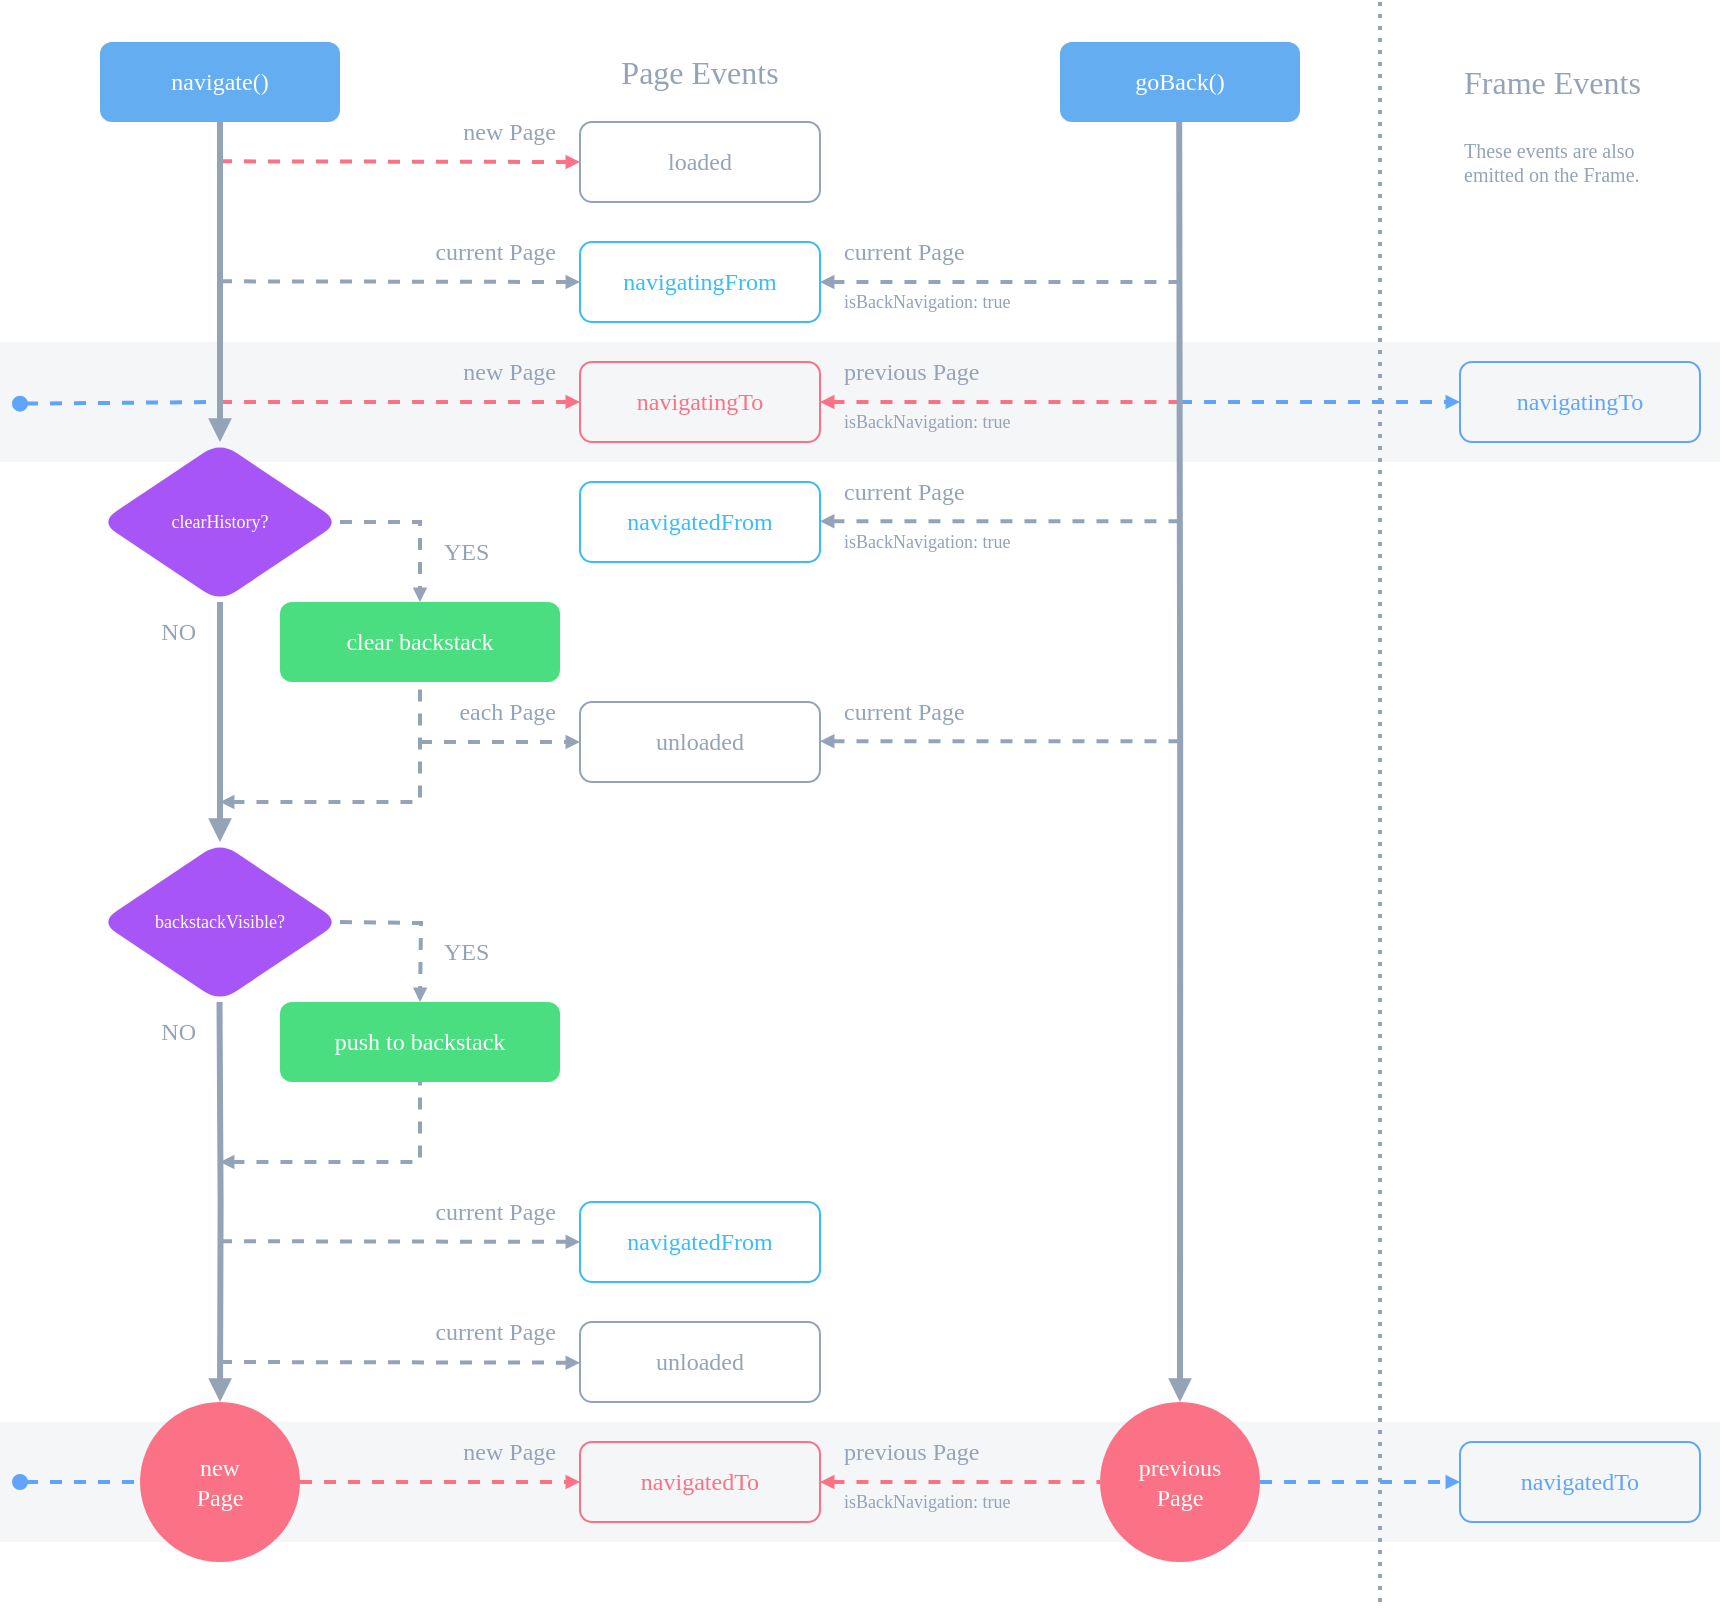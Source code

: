 <mxfile>
    <diagram id="C5RBs43oDa-KdzZeNtuy" name="Page-1">
        <mxGraphModel dx="1432" dy="597" grid="1" gridSize="10" guides="1" tooltips="1" connect="1" arrows="1" fold="1" page="0" pageScale="1" pageWidth="827" pageHeight="1169" math="0" shadow="0">
            <root>
                <mxCell id="WIyWlLk6GJQsqaUBKTNV-0"/>
                <mxCell id="WIyWlLk6GJQsqaUBKTNV-1" parent="WIyWlLk6GJQsqaUBKTNV-0"/>
                <mxCell id="18" value="" style="rounded=0;whiteSpace=wrap;html=1;strokeColor=none;fillColor=#94A3B8;opacity=10;" vertex="1" parent="WIyWlLk6GJQsqaUBKTNV-1">
                    <mxGeometry x="-10" y="190" width="860" height="60" as="geometry"/>
                </mxCell>
                <mxCell id="19" value="" style="rounded=0;whiteSpace=wrap;html=1;strokeColor=none;fillColor=#94A3B8;opacity=10;" vertex="1" parent="WIyWlLk6GJQsqaUBKTNV-1">
                    <mxGeometry x="-10" y="730" width="860" height="60" as="geometry"/>
                </mxCell>
                <mxCell id="16" value="" style="endArrow=none;html=1;rounded=0;dashed=1;strokeWidth=2;endSize=6;startSize=6;jumpSize=6;strokeColor=#60a5fa;fontFamily=Roboto Mono;fontSource=https%3A%2F%2Ffonts.googleapis.com%2Fcss%3Ffamily%3DRoboto%2BMono;endFill=0;startArrow=oval;startFill=1;" parent="WIyWlLk6GJQsqaUBKTNV-1" edge="1">
                    <mxGeometry width="50" height="50" relative="1" as="geometry">
                        <mxPoint y="760" as="sourcePoint"/>
                        <mxPoint x="100" y="760" as="targetPoint"/>
                    </mxGeometry>
                </mxCell>
                <mxCell id="MzYAZwuP3uAeil5Zmus0-0" value="navigate()" style="rounded=1;whiteSpace=wrap;html=1;fontSize=12;glass=0;strokeWidth=1;shadow=0;fillColor=#65adf1;fontColor=#ffffff;strokeColor=none;fontFamily=Roboto Mono;fontSource=https%3A%2F%2Ffonts.googleapis.com%2Fcss%3Ffamily%3DRoboto%2BMono;" parent="WIyWlLk6GJQsqaUBKTNV-1" vertex="1">
                    <mxGeometry x="40" y="40" width="120" height="40" as="geometry"/>
                </mxCell>
                <mxCell id="MzYAZwuP3uAeil5Zmus0-5" value="" style="edgeStyle=orthogonalEdgeStyle;rounded=0;orthogonalLoop=1;jettySize=auto;html=1;entryX=0.5;entryY=0;entryDx=0;entryDy=0;exitX=1;exitY=0.5;exitDx=0;exitDy=0;dashed=1;strokeWidth=2;endSize=2;startSize=2;jumpSize=6;strokeColor=#94a3b8;fontFamily=Roboto Mono;fontSource=https%3A%2F%2Ffonts.googleapis.com%2Fcss%3Ffamily%3DRoboto%2BMono;endArrow=block;endFill=1;" parent="WIyWlLk6GJQsqaUBKTNV-1" source="MzYAZwuP3uAeil5Zmus0-2" target="MzYAZwuP3uAeil5Zmus0-4" edge="1">
                    <mxGeometry relative="1" as="geometry">
                        <mxPoint x="189.74" y="280.0" as="sourcePoint"/>
                        <mxPoint x="249.74" y="340" as="targetPoint"/>
                    </mxGeometry>
                </mxCell>
                <mxCell id="MzYAZwuP3uAeil5Zmus0-11" value="" style="edgeStyle=orthogonalEdgeStyle;rounded=0;orthogonalLoop=1;jettySize=auto;html=1;strokeWidth=3;endSize=4;endArrow=block;endFill=1;strokeColor=#94a3b8;fontFamily=Roboto Mono;fontSource=https%3A%2F%2Ffonts.googleapis.com%2Fcss%3Ffamily%3DRoboto%2BMono;" parent="WIyWlLk6GJQsqaUBKTNV-1" source="MzYAZwuP3uAeil5Zmus0-2" target="MzYAZwuP3uAeil5Zmus0-10" edge="1">
                    <mxGeometry relative="1" as="geometry"/>
                </mxCell>
                <mxCell id="MzYAZwuP3uAeil5Zmus0-2" value="&lt;div style=&quot;font-size: 9px;&quot;&gt;clearHistory?&lt;/div&gt;" style="rhombus;whiteSpace=wrap;html=1;rounded=1;glass=0;strokeWidth=1;shadow=0;fillColor=#a855f7;fontColor=#ffffff;strokeColor=none;fontFamily=Roboto Mono;fontSource=https%3A%2F%2Ffonts.googleapis.com%2Fcss%3Ffamily%3DRoboto%2BMono;fontSize=9;" parent="WIyWlLk6GJQsqaUBKTNV-1" vertex="1">
                    <mxGeometry x="40" y="240" width="120" height="80" as="geometry"/>
                </mxCell>
                <mxCell id="MzYAZwuP3uAeil5Zmus0-4" value="clear backstack" style="whiteSpace=wrap;html=1;rounded=1;glass=0;strokeWidth=1;shadow=0;fillColor=#4ade80;strokeColor=none;fontColor=#FFFFFF;fontFamily=Roboto Mono;fontSource=https%3A%2F%2Ffonts.googleapis.com%2Fcss%3Ffamily%3DRoboto%2BMono;" parent="WIyWlLk6GJQsqaUBKTNV-1" vertex="1">
                    <mxGeometry x="130" y="320" width="140" height="40" as="geometry"/>
                </mxCell>
                <mxCell id="MzYAZwuP3uAeil5Zmus0-10" value="backstackVisible?" style="rhombus;whiteSpace=wrap;html=1;rounded=1;glass=0;strokeWidth=1;shadow=0;fillColor=#a855f7;fontColor=#ffffff;strokeColor=none;fontFamily=Roboto Mono;fontSource=https%3A%2F%2Ffonts.googleapis.com%2Fcss%3Ffamily%3DRoboto%2BMono;fontSize=9;" parent="WIyWlLk6GJQsqaUBKTNV-1" vertex="1">
                    <mxGeometry x="40" y="440" width="120" height="80" as="geometry"/>
                </mxCell>
                <mxCell id="MzYAZwuP3uAeil5Zmus0-15" value="" style="endArrow=none;html=1;rounded=0;exitX=0.5;exitY=1;exitDx=0;exitDy=0;dashed=1;strokeWidth=2;endSize=2;startSize=2;jumpSize=6;strokeColor=#94a3b8;fontFamily=Roboto Mono;fontSource=https%3A%2F%2Ffonts.googleapis.com%2Fcss%3Ffamily%3DRoboto%2BMono;endFill=0;startArrow=block;startFill=1;entryX=0.5;entryY=1;entryDx=0;entryDy=0;" parent="WIyWlLk6GJQsqaUBKTNV-1" target="MzYAZwuP3uAeil5Zmus0-4" edge="1">
                    <mxGeometry width="50" height="50" relative="1" as="geometry">
                        <mxPoint x="100" y="420" as="sourcePoint"/>
                        <mxPoint x="170" y="450" as="targetPoint"/>
                        <Array as="points">
                            <mxPoint x="200" y="420"/>
                        </Array>
                    </mxGeometry>
                </mxCell>
                <mxCell id="MzYAZwuP3uAeil5Zmus0-16" value="" style="endArrow=block;html=1;rounded=0;dashed=1;strokeWidth=2;endSize=2;startSize=2;jumpSize=6;strokeColor=#94a3b8;fontFamily=Roboto Mono;fontSource=https%3A%2F%2Ffonts.googleapis.com%2Fcss%3Ffamily%3DRoboto%2BMono;endFill=1;" parent="WIyWlLk6GJQsqaUBKTNV-1" target="MzYAZwuP3uAeil5Zmus0-17" edge="1">
                    <mxGeometry width="50" height="50" relative="1" as="geometry">
                        <mxPoint x="200" y="390" as="sourcePoint"/>
                        <mxPoint x="280" y="390" as="targetPoint"/>
                    </mxGeometry>
                </mxCell>
                <mxCell id="MzYAZwuP3uAeil5Zmus0-20" value="push to backstack" style="whiteSpace=wrap;html=1;rounded=1;glass=0;strokeWidth=1;shadow=0;fillColor=#4ade80;strokeColor=none;fontColor=#FFFFFF;fontFamily=Roboto Mono;fontSource=https%3A%2F%2Ffonts.googleapis.com%2Fcss%3Ffamily%3DRoboto%2BMono;" parent="WIyWlLk6GJQsqaUBKTNV-1" vertex="1">
                    <mxGeometry x="130" y="520" width="140" height="40" as="geometry"/>
                </mxCell>
                <mxCell id="MzYAZwuP3uAeil5Zmus0-21" value="" style="edgeStyle=orthogonalEdgeStyle;rounded=0;orthogonalLoop=1;jettySize=auto;html=1;entryX=0.5;entryY=0;entryDx=0;entryDy=0;exitX=1;exitY=0.5;exitDx=0;exitDy=0;dashed=1;strokeWidth=2;endSize=2;startSize=2;jumpSize=6;strokeColor=#94a3b8;fontFamily=Roboto Mono;fontSource=https%3A%2F%2Ffonts.googleapis.com%2Fcss%3Ffamily%3DRoboto%2BMono;endArrow=block;endFill=1;" parent="WIyWlLk6GJQsqaUBKTNV-1" edge="1">
                    <mxGeometry relative="1" as="geometry">
                        <mxPoint x="160" y="480" as="sourcePoint"/>
                        <mxPoint x="200" y="520" as="targetPoint"/>
                    </mxGeometry>
                </mxCell>
                <mxCell id="MzYAZwuP3uAeil5Zmus0-23" value="" style="edgeStyle=orthogonalEdgeStyle;rounded=0;orthogonalLoop=1;jettySize=auto;html=1;strokeWidth=3;endSize=4;endArrow=block;endFill=1;strokeColor=#94a3b8;fontFamily=Roboto Mono;fontSource=https%3A%2F%2Ffonts.googleapis.com%2Fcss%3Ffamily%3DRoboto%2BMono;" parent="WIyWlLk6GJQsqaUBKTNV-1" target="MzYAZwuP3uAeil5Zmus0-47" edge="1">
                    <mxGeometry relative="1" as="geometry">
                        <mxPoint x="99.76" y="520" as="sourcePoint"/>
                        <mxPoint x="100" y="720" as="targetPoint"/>
                    </mxGeometry>
                </mxCell>
                <mxCell id="MzYAZwuP3uAeil5Zmus0-25" value="" style="endArrow=none;html=1;rounded=0;dashed=1;strokeWidth=2;endSize=2;startSize=2;jumpSize=6;strokeColor=#94a3b8;fontFamily=Roboto Mono;fontSource=https%3A%2F%2Ffonts.googleapis.com%2Fcss%3Ffamily%3DRoboto%2BMono;endFill=0;startArrow=block;startFill=1;" parent="WIyWlLk6GJQsqaUBKTNV-1" edge="1">
                    <mxGeometry width="50" height="50" relative="1" as="geometry">
                        <mxPoint x="100" y="600" as="sourcePoint"/>
                        <mxPoint x="200" y="560" as="targetPoint"/>
                        <Array as="points">
                            <mxPoint x="200" y="600"/>
                        </Array>
                    </mxGeometry>
                </mxCell>
                <mxCell id="MzYAZwuP3uAeil5Zmus0-37" value="" style="endArrow=block;html=1;rounded=0;dashed=1;entryX=0;entryY=0.5;entryDx=0;entryDy=0;strokeColor=#fb7185;strokeWidth=2;endSize=2;startSize=2;jumpSize=6;fontFamily=Roboto Mono;fontSource=https%3A%2F%2Ffonts.googleapis.com%2Fcss%3Ffamily%3DRoboto%2BMono;endFill=1;" parent="WIyWlLk6GJQsqaUBKTNV-1" target="MzYAZwuP3uAeil5Zmus0-36" edge="1">
                    <mxGeometry width="50" height="50" relative="1" as="geometry">
                        <mxPoint x="100" y="99.66" as="sourcePoint"/>
                        <mxPoint x="270" y="100" as="targetPoint"/>
                    </mxGeometry>
                </mxCell>
                <mxCell id="MzYAZwuP3uAeil5Zmus0-39" value="" style="endArrow=block;html=1;rounded=0;dashed=1;entryX=0;entryY=0.5;entryDx=0;entryDy=0;strokeWidth=2;endSize=2;startSize=2;jumpSize=6;strokeColor=#94a3b8;fontFamily=Roboto Mono;fontSource=https%3A%2F%2Ffonts.googleapis.com%2Fcss%3Ffamily%3DRoboto%2BMono;endFill=1;" parent="WIyWlLk6GJQsqaUBKTNV-1" edge="1">
                    <mxGeometry width="50" height="50" relative="1" as="geometry">
                        <mxPoint x="100" y="159.66" as="sourcePoint"/>
                        <mxPoint x="280" y="160" as="targetPoint"/>
                    </mxGeometry>
                </mxCell>
                <mxCell id="MzYAZwuP3uAeil5Zmus0-41" value="" style="endArrow=block;html=1;rounded=0;dashed=1;entryX=0;entryY=0.5;entryDx=0;entryDy=0;strokeColor=#fb7185;strokeWidth=2;endSize=2;startSize=2;jumpSize=6;fontFamily=Roboto Mono;fontSource=https%3A%2F%2Ffonts.googleapis.com%2Fcss%3Ffamily%3DRoboto%2BMono;endFill=1;" parent="WIyWlLk6GJQsqaUBKTNV-1" edge="1">
                    <mxGeometry width="50" height="50" relative="1" as="geometry">
                        <mxPoint x="100" y="220" as="sourcePoint"/>
                        <mxPoint x="280" y="219.94" as="targetPoint"/>
                    </mxGeometry>
                </mxCell>
                <mxCell id="MzYAZwuP3uAeil5Zmus0-43" value="" style="endArrow=block;html=1;rounded=0;dashed=1;entryX=0;entryY=0.5;entryDx=0;entryDy=0;strokeWidth=2;endSize=2;startSize=2;jumpSize=6;strokeColor=#94a3b8;fontFamily=Roboto Mono;fontSource=https%3A%2F%2Ffonts.googleapis.com%2Fcss%3Ffamily%3DRoboto%2BMono;endFill=1;" parent="WIyWlLk6GJQsqaUBKTNV-1" edge="1">
                    <mxGeometry width="50" height="50" relative="1" as="geometry">
                        <mxPoint x="100" y="639.6" as="sourcePoint"/>
                        <mxPoint x="280" y="639.94" as="targetPoint"/>
                    </mxGeometry>
                </mxCell>
                <mxCell id="MzYAZwuP3uAeil5Zmus0-45" value="" style="endArrow=block;html=1;rounded=0;dashed=1;entryX=0;entryY=0.5;entryDx=0;entryDy=0;exitX=1;exitY=0.5;exitDx=0;exitDy=0;strokeColor=#fb7185;strokeWidth=2;endSize=2;startSize=2;jumpSize=6;fontFamily=Roboto Mono;fontSource=https%3A%2F%2Ffonts.googleapis.com%2Fcss%3Ffamily%3DRoboto%2BMono;endFill=1;" parent="WIyWlLk6GJQsqaUBKTNV-1" source="MzYAZwuP3uAeil5Zmus0-47" target="MzYAZwuP3uAeil5Zmus0-35" edge="1">
                    <mxGeometry width="50" height="50" relative="1" as="geometry">
                        <mxPoint x="100" y="739.6" as="sourcePoint"/>
                        <mxPoint x="280" y="739.94" as="targetPoint"/>
                    </mxGeometry>
                </mxCell>
                <mxCell id="MzYAZwuP3uAeil5Zmus0-47" value="&lt;div&gt;new&lt;/div&gt;&lt;div&gt;Page&lt;/div&gt;" style="ellipse;whiteSpace=wrap;html=1;aspect=fixed;fillColor=#fb7185;strokeColor=none;fontColor=#ffffff;fontFamily=Roboto Mono;fontSource=https%3A%2F%2Ffonts.googleapis.com%2Fcss%3Ffamily%3DRoboto%2BMono;" parent="WIyWlLk6GJQsqaUBKTNV-1" vertex="1">
                    <mxGeometry x="60" y="720" width="80" height="80" as="geometry"/>
                </mxCell>
                <mxCell id="MzYAZwuP3uAeil5Zmus0-48" value="goBack()" style="rounded=1;whiteSpace=wrap;html=1;fontSize=12;glass=0;strokeWidth=1;shadow=0;fillColor=#65adf1;fontColor=#ffffff;strokeColor=none;fontFamily=Roboto Mono;fontSource=https%3A%2F%2Ffonts.googleapis.com%2Fcss%3Ffamily%3DRoboto%2BMono;" parent="WIyWlLk6GJQsqaUBKTNV-1" vertex="1">
                    <mxGeometry x="520" y="40" width="120" height="40" as="geometry"/>
                </mxCell>
                <mxCell id="MzYAZwuP3uAeil5Zmus0-52" value="" style="endArrow=none;html=1;rounded=0;dashed=1;entryX=1;entryY=0.5;entryDx=0;entryDy=0;strokeWidth=2;endSize=2;startSize=2;jumpSize=6;strokeColor=#94a3b8;fontFamily=Roboto Mono;fontSource=https%3A%2F%2Ffonts.googleapis.com%2Fcss%3Ffamily%3DRoboto%2BMono;endFill=0;startArrow=block;startFill=1;exitX=1;exitY=0.5;exitDx=0;exitDy=0;" parent="WIyWlLk6GJQsqaUBKTNV-1" source="MzYAZwuP3uAeil5Zmus0-32" edge="1">
                    <mxGeometry width="50" height="50" relative="1" as="geometry">
                        <mxPoint x="480" y="240" as="sourcePoint"/>
                        <mxPoint x="580" y="160" as="targetPoint"/>
                    </mxGeometry>
                </mxCell>
                <mxCell id="MzYAZwuP3uAeil5Zmus0-54" value="" style="endArrow=none;html=1;rounded=0;dashed=1;strokeColor=#fb7185;strokeWidth=2;endSize=2;startSize=2;jumpSize=6;fontFamily=Roboto Mono;fontSource=https%3A%2F%2Ffonts.googleapis.com%2Fcss%3Ffamily%3DRoboto%2BMono;endFill=0;startArrow=block;startFill=1;" parent="WIyWlLk6GJQsqaUBKTNV-1" edge="1">
                    <mxGeometry width="50" height="50" relative="1" as="geometry">
                        <mxPoint x="400" y="220" as="sourcePoint"/>
                        <mxPoint x="580" y="220" as="targetPoint"/>
                    </mxGeometry>
                </mxCell>
                <mxCell id="MzYAZwuP3uAeil5Zmus0-57" value="" style="endArrow=none;html=1;rounded=0;dashed=1;entryX=1;entryY=0.5;entryDx=0;entryDy=0;strokeWidth=2;endSize=2;startSize=2;jumpSize=6;strokeColor=#94a3b8;fontFamily=Roboto Mono;fontSource=https%3A%2F%2Ffonts.googleapis.com%2Fcss%3Ffamily%3DRoboto%2BMono;endFill=0;startArrow=block;startFill=1;" parent="WIyWlLk6GJQsqaUBKTNV-1" edge="1">
                    <mxGeometry width="50" height="50" relative="1" as="geometry">
                        <mxPoint x="400" y="279.6" as="sourcePoint"/>
                        <mxPoint x="580" y="279.6" as="targetPoint"/>
                    </mxGeometry>
                </mxCell>
                <mxCell id="MzYAZwuP3uAeil5Zmus0-59" value="" style="endArrow=none;html=1;rounded=0;dashed=1;entryX=1;entryY=0.5;entryDx=0;entryDy=0;strokeWidth=2;endSize=2;startSize=2;jumpSize=6;strokeColor=#94a3b8;fontFamily=Roboto Mono;fontSource=https%3A%2F%2Ffonts.googleapis.com%2Fcss%3Ffamily%3DRoboto%2BMono;endFill=0;startArrow=block;startFill=1;" parent="WIyWlLk6GJQsqaUBKTNV-1" edge="1">
                    <mxGeometry width="50" height="50" relative="1" as="geometry">
                        <mxPoint x="400" y="389.6" as="sourcePoint"/>
                        <mxPoint x="580" y="389.6" as="targetPoint"/>
                    </mxGeometry>
                </mxCell>
                <mxCell id="MzYAZwuP3uAeil5Zmus0-61" value="" style="endArrow=none;html=1;rounded=0;dashed=1;entryX=0;entryY=0.5;entryDx=0;entryDy=0;exitX=1;exitY=0.5;exitDx=0;exitDy=0;strokeColor=#fb7185;strokeWidth=2;endSize=2;startSize=2;jumpSize=6;fontFamily=Roboto Mono;fontSource=https%3A%2F%2Ffonts.googleapis.com%2Fcss%3Ffamily%3DRoboto%2BMono;endFill=0;startArrow=block;startFill=1;" parent="WIyWlLk6GJQsqaUBKTNV-1" source="MzYAZwuP3uAeil5Zmus0-35" target="MzYAZwuP3uAeil5Zmus0-50" edge="1">
                    <mxGeometry width="50" height="50" relative="1" as="geometry">
                        <mxPoint x="410" y="740" as="sourcePoint"/>
                        <mxPoint x="540" y="739.6" as="targetPoint"/>
                    </mxGeometry>
                </mxCell>
                <mxCell id="MzYAZwuP3uAeil5Zmus0-63" value="isBackNavigation: true" style="text;html=1;align=left;verticalAlign=middle;resizable=0;points=[];autosize=1;strokeColor=none;fillColor=none;fontColor=#94a3b8;fontFamily=Roboto Mono;fontSource=https%3A%2F%2Ffonts.googleapis.com%2Fcss%3Ffamily%3DRoboto%2BMono;fontSize=9;" parent="WIyWlLk6GJQsqaUBKTNV-1" vertex="1">
                    <mxGeometry x="410" y="760" width="140" height="20" as="geometry"/>
                </mxCell>
                <mxCell id="MzYAZwuP3uAeil5Zmus0-65" value="isBackNavigation: true" style="text;html=1;align=left;verticalAlign=middle;resizable=0;points=[];autosize=1;strokeColor=none;fillColor=none;fontColor=#94a3b8;fontFamily=Roboto Mono;fontSource=https%3A%2F%2Ffonts.googleapis.com%2Fcss%3Ffamily%3DRoboto%2BMono;fontSize=9;" parent="WIyWlLk6GJQsqaUBKTNV-1" vertex="1">
                    <mxGeometry x="410" y="280" width="140" height="20" as="geometry"/>
                </mxCell>
                <mxCell id="MzYAZwuP3uAeil5Zmus0-67" value="isBackNavigation: true" style="text;html=1;align=left;verticalAlign=middle;resizable=0;points=[];autosize=1;strokeColor=none;fillColor=none;fontColor=#94a3b8;fontFamily=Roboto Mono;fontSource=https%3A%2F%2Ffonts.googleapis.com%2Fcss%3Ffamily%3DRoboto%2BMono;fontSize=9;" parent="WIyWlLk6GJQsqaUBKTNV-1" vertex="1">
                    <mxGeometry x="410" y="220" width="140" height="20" as="geometry"/>
                </mxCell>
                <mxCell id="MzYAZwuP3uAeil5Zmus0-68" value="isBackNavigation: true" style="text;align=left;verticalAlign=middle;resizable=0;points=[];autosize=1;strokeColor=none;fillColor=none;fontColor=#94a3b8;fontFamily=Roboto Mono;fontSource=https%3A%2F%2Ffonts.googleapis.com%2Fcss%3Ffamily%3DRoboto%2BMono;fontSize=9;html=1;" parent="WIyWlLk6GJQsqaUBKTNV-1" vertex="1">
                    <mxGeometry x="410" y="160" width="140" height="20" as="geometry"/>
                </mxCell>
                <mxCell id="MzYAZwuP3uAeil5Zmus0-74" value="new Page" style="text;html=1;strokeColor=none;fillColor=none;align=right;verticalAlign=middle;whiteSpace=wrap;rounded=0;fontColor=#94a3b8;fontFamily=Roboto Mono;fontSource=https%3A%2F%2Ffonts.googleapis.com%2Fcss%3Ffamily%3DRoboto%2BMono;" parent="WIyWlLk6GJQsqaUBKTNV-1" vertex="1">
                    <mxGeometry x="160" y="70" width="110" height="30" as="geometry"/>
                </mxCell>
                <mxCell id="MzYAZwuP3uAeil5Zmus0-75" value="new Page" style="text;html=1;strokeColor=none;fillColor=none;align=right;verticalAlign=middle;whiteSpace=wrap;rounded=0;fontColor=#94a3b8;fontFamily=Roboto Mono;fontSource=https%3A%2F%2Ffonts.googleapis.com%2Fcss%3Ffamily%3DRoboto%2BMono;" parent="WIyWlLk6GJQsqaUBKTNV-1" vertex="1">
                    <mxGeometry x="160" y="190" width="110" height="30" as="geometry"/>
                </mxCell>
                <mxCell id="MzYAZwuP3uAeil5Zmus0-76" value="new Page" style="text;html=1;strokeColor=none;fillColor=none;align=right;verticalAlign=middle;whiteSpace=wrap;rounded=0;fontColor=#94a3b8;fontFamily=Roboto Mono;fontSource=https%3A%2F%2Ffonts.googleapis.com%2Fcss%3Ffamily%3DRoboto%2BMono;" parent="WIyWlLk6GJQsqaUBKTNV-1" vertex="1">
                    <mxGeometry x="160" y="730" width="110" height="30" as="geometry"/>
                </mxCell>
                <mxCell id="MzYAZwuP3uAeil5Zmus0-77" value="current Page" style="text;html=1;strokeColor=none;fillColor=none;align=right;verticalAlign=middle;whiteSpace=wrap;rounded=0;fontColor=#94a3b8;fontFamily=Roboto Mono;fontSource=https%3A%2F%2Ffonts.googleapis.com%2Fcss%3Ffamily%3DRoboto%2BMono;" parent="WIyWlLk6GJQsqaUBKTNV-1" vertex="1">
                    <mxGeometry x="160" y="130" width="110" height="30" as="geometry"/>
                </mxCell>
                <mxCell id="MzYAZwuP3uAeil5Zmus0-78" value="current Page" style="text;html=1;strokeColor=none;fillColor=none;align=right;verticalAlign=middle;whiteSpace=wrap;rounded=0;fontColor=#94a3b8;fontFamily=Roboto Mono;fontSource=https%3A%2F%2Ffonts.googleapis.com%2Fcss%3Ffamily%3DRoboto%2BMono;" parent="WIyWlLk6GJQsqaUBKTNV-1" vertex="1">
                    <mxGeometry x="160" y="610" width="110" height="30" as="geometry"/>
                </mxCell>
                <mxCell id="MzYAZwuP3uAeil5Zmus0-79" value="current Page" style="text;html=1;strokeColor=none;fillColor=none;align=right;verticalAlign=middle;whiteSpace=wrap;rounded=0;fontColor=#94a3b8;fontFamily=Roboto Mono;fontSource=https%3A%2F%2Ffonts.googleapis.com%2Fcss%3Ffamily%3DRoboto%2BMono;" parent="WIyWlLk6GJQsqaUBKTNV-1" vertex="1">
                    <mxGeometry x="160" y="670" width="110" height="30" as="geometry"/>
                </mxCell>
                <mxCell id="MzYAZwuP3uAeil5Zmus0-80" value="previous Page" style="text;html=1;strokeColor=none;fillColor=none;align=left;verticalAlign=middle;whiteSpace=wrap;rounded=0;fontColor=#94a3b8;fontFamily=Roboto Mono;fontSource=https%3A%2F%2Ffonts.googleapis.com%2Fcss%3Ffamily%3DRoboto%2BMono;" parent="WIyWlLk6GJQsqaUBKTNV-1" vertex="1">
                    <mxGeometry x="410" y="190" width="110" height="30" as="geometry"/>
                </mxCell>
                <mxCell id="MzYAZwuP3uAeil5Zmus0-81" value="previous Page" style="text;html=1;strokeColor=none;fillColor=none;align=left;verticalAlign=middle;whiteSpace=wrap;rounded=0;fontColor=#94a3b8;fontFamily=Roboto Mono;fontSource=https%3A%2F%2Ffonts.googleapis.com%2Fcss%3Ffamily%3DRoboto%2BMono;" parent="WIyWlLk6GJQsqaUBKTNV-1" vertex="1">
                    <mxGeometry x="410" y="730" width="110" height="30" as="geometry"/>
                </mxCell>
                <mxCell id="MzYAZwuP3uAeil5Zmus0-82" value="current Page" style="text;html=1;strokeColor=none;fillColor=none;align=left;verticalAlign=middle;whiteSpace=wrap;rounded=0;fontColor=#94a3b8;fontFamily=Roboto Mono;fontSource=https%3A%2F%2Ffonts.googleapis.com%2Fcss%3Ffamily%3DRoboto%2BMono;" parent="WIyWlLk6GJQsqaUBKTNV-1" vertex="1">
                    <mxGeometry x="410" y="360" width="110" height="30" as="geometry"/>
                </mxCell>
                <mxCell id="MzYAZwuP3uAeil5Zmus0-83" value="current Page" style="text;html=1;strokeColor=none;fillColor=none;align=left;verticalAlign=middle;whiteSpace=wrap;rounded=0;fontColor=#94a3b8;fontFamily=Roboto Mono;fontSource=https%3A%2F%2Ffonts.googleapis.com%2Fcss%3Ffamily%3DRoboto%2BMono;" parent="WIyWlLk6GJQsqaUBKTNV-1" vertex="1">
                    <mxGeometry x="410" y="130" width="110" height="30" as="geometry"/>
                </mxCell>
                <mxCell id="MzYAZwuP3uAeil5Zmus0-84" value="current Page" style="text;html=1;strokeColor=none;fillColor=none;align=left;verticalAlign=middle;whiteSpace=wrap;rounded=0;fontColor=#94a3b8;fontFamily=Roboto Mono;fontSource=https%3A%2F%2Ffonts.googleapis.com%2Fcss%3Ffamily%3DRoboto%2BMono;" parent="WIyWlLk6GJQsqaUBKTNV-1" vertex="1">
                    <mxGeometry x="410" y="250" width="110" height="30" as="geometry"/>
                </mxCell>
                <mxCell id="MzYAZwuP3uAeil5Zmus0-85" value="each Page" style="text;html=1;strokeColor=none;fillColor=none;align=right;verticalAlign=middle;whiteSpace=wrap;rounded=0;fontColor=#94a3b8;fontFamily=Roboto Mono;fontSource=https%3A%2F%2Ffonts.googleapis.com%2Fcss%3Ffamily%3DRoboto%2BMono;" parent="WIyWlLk6GJQsqaUBKTNV-1" vertex="1">
                    <mxGeometry x="200" y="360" width="70" height="30" as="geometry"/>
                </mxCell>
                <mxCell id="0hTGC6HZLtdBihr4BLEF-1" value="YES" style="text;html=1;strokeColor=none;fillColor=none;align=left;verticalAlign=middle;whiteSpace=wrap;rounded=0;fontColor=#94a3b8;fontFamily=Roboto Mono;fontSource=https%3A%2F%2Ffonts.googleapis.com%2Fcss%3Ffamily%3DRoboto%2BMono;" parent="WIyWlLk6GJQsqaUBKTNV-1" vertex="1">
                    <mxGeometry x="210" y="280" width="40" height="30" as="geometry"/>
                </mxCell>
                <mxCell id="0hTGC6HZLtdBihr4BLEF-2" value="YES" style="text;html=1;strokeColor=none;fillColor=none;align=left;verticalAlign=middle;whiteSpace=wrap;rounded=0;fontColor=#94a3b8;fontFamily=Roboto Mono;fontSource=https%3A%2F%2Ffonts.googleapis.com%2Fcss%3Ffamily%3DRoboto%2BMono;" parent="WIyWlLk6GJQsqaUBKTNV-1" vertex="1">
                    <mxGeometry x="210" y="480" width="40" height="30" as="geometry"/>
                </mxCell>
                <mxCell id="0hTGC6HZLtdBihr4BLEF-3" value="NO" style="text;html=1;strokeColor=none;fillColor=none;align=right;verticalAlign=middle;whiteSpace=wrap;rounded=0;fontColor=#94a3b8;fontFamily=Roboto Mono;fontSource=https%3A%2F%2Ffonts.googleapis.com%2Fcss%3Ffamily%3DRoboto%2BMono;" parent="WIyWlLk6GJQsqaUBKTNV-1" vertex="1">
                    <mxGeometry x="50" y="320" width="40" height="30" as="geometry"/>
                </mxCell>
                <mxCell id="0hTGC6HZLtdBihr4BLEF-4" value="NO" style="text;html=1;strokeColor=none;fillColor=none;align=right;verticalAlign=middle;whiteSpace=wrap;rounded=0;fontColor=#94a3b8;fontFamily=Roboto Mono;fontSource=https%3A%2F%2Ffonts.googleapis.com%2Fcss%3Ffamily%3DRoboto%2BMono;" parent="WIyWlLk6GJQsqaUBKTNV-1" vertex="1">
                    <mxGeometry x="50" y="520" width="40" height="30" as="geometry"/>
                </mxCell>
                <mxCell id="0hTGC6HZLtdBihr4BLEF-8" value="" style="endArrow=block;html=1;rounded=0;dashed=1;entryX=0;entryY=0.5;entryDx=0;entryDy=0;strokeWidth=2;endSize=2;startSize=2;jumpSize=6;strokeColor=#94a3b8;fontFamily=Roboto Mono;fontSource=https%3A%2F%2Ffonts.googleapis.com%2Fcss%3Ffamily%3DRoboto%2BMono;endFill=1;" parent="WIyWlLk6GJQsqaUBKTNV-1" edge="1">
                    <mxGeometry width="50" height="50" relative="1" as="geometry">
                        <mxPoint x="100" y="700" as="sourcePoint"/>
                        <mxPoint x="280" y="700.34" as="targetPoint"/>
                    </mxGeometry>
                </mxCell>
                <mxCell id="0" value="" style="endArrow=none;dashed=1;html=1;fontSize=9;strokeColor=#94A3B8;strokeWidth=2;dashPattern=1 2;" parent="WIyWlLk6GJQsqaUBKTNV-1" edge="1">
                    <mxGeometry width="50" height="50" relative="1" as="geometry">
                        <mxPoint x="680" y="820" as="sourcePoint"/>
                        <mxPoint x="680" y="20" as="targetPoint"/>
                    </mxGeometry>
                </mxCell>
                <mxCell id="1" value="navigatingTo" style="whiteSpace=wrap;html=1;rounded=1;glass=0;strokeWidth=1;shadow=0;fillColor=none;strokeColor=#60a5fa;fontColor=#60a5fa;fontFamily=Roboto Mono;fontSource=https%3A%2F%2Ffonts.googleapis.com%2Fcss%3Ffamily%3DRoboto%2BMono;" parent="WIyWlLk6GJQsqaUBKTNV-1" vertex="1">
                    <mxGeometry x="720" y="200" width="120" height="40" as="geometry"/>
                </mxCell>
                <mxCell id="2" value="navigatedTo" style="whiteSpace=wrap;html=1;rounded=1;glass=0;strokeWidth=1;shadow=0;fillColor=none;strokeColor=#60a5fa;fontColor=#60a5fa;fontFamily=Roboto Mono;fontSource=https%3A%2F%2Ffonts.googleapis.com%2Fcss%3Ffamily%3DRoboto%2BMono;" parent="WIyWlLk6GJQsqaUBKTNV-1" vertex="1">
                    <mxGeometry x="720" y="740" width="120" height="40" as="geometry"/>
                </mxCell>
                <mxCell id="3" value="Frame Events" style="text;html=1;strokeColor=none;fillColor=none;align=left;verticalAlign=middle;whiteSpace=wrap;rounded=0;fontColor=#94a3b8;fontFamily=Roboto Mono;fontSource=https%3A%2F%2Ffonts.googleapis.com%2Fcss%3Ffamily%3DRoboto%2BMono;fontSize=16;" parent="WIyWlLk6GJQsqaUBKTNV-1" vertex="1">
                    <mxGeometry x="720" y="45" width="120" height="30" as="geometry"/>
                </mxCell>
                <mxCell id="11" value="These events are also emitted on the Frame." style="text;html=1;strokeColor=none;fillColor=none;align=left;verticalAlign=middle;whiteSpace=wrap;rounded=0;fontColor=#94a3b8;fontFamily=Roboto Mono;fontSource=https%3A%2F%2Ffonts.googleapis.com%2Fcss%3Ffamily%3DRoboto%2BMono;fontSize=10;" parent="WIyWlLk6GJQsqaUBKTNV-1" vertex="1">
                    <mxGeometry x="720" y="80" width="100" height="40" as="geometry"/>
                </mxCell>
                <mxCell id="12" value="" style="endArrow=block;html=1;rounded=0;dashed=1;strokeWidth=2;endSize=2;startSize=2;jumpSize=6;strokeColor=#60a5fa;fontFamily=Roboto Mono;fontSource=https%3A%2F%2Ffonts.googleapis.com%2Fcss%3Ffamily%3DRoboto%2BMono;endFill=1;entryX=0;entryY=0.5;entryDx=0;entryDy=0;" parent="WIyWlLk6GJQsqaUBKTNV-1" target="1" edge="1">
                    <mxGeometry width="50" height="50" relative="1" as="geometry">
                        <mxPoint x="580" y="220" as="sourcePoint"/>
                        <mxPoint x="710" y="220" as="targetPoint"/>
                    </mxGeometry>
                </mxCell>
                <mxCell id="13" value="" style="endArrow=block;html=1;rounded=0;dashed=1;strokeWidth=2;endSize=2;startSize=2;jumpSize=6;strokeColor=#60a5fa;fontFamily=Roboto Mono;fontSource=https%3A%2F%2Ffonts.googleapis.com%2Fcss%3Ffamily%3DRoboto%2BMono;endFill=1;exitX=1;exitY=0.5;exitDx=0;exitDy=0;entryX=0;entryY=0.5;entryDx=0;entryDy=0;" parent="WIyWlLk6GJQsqaUBKTNV-1" source="MzYAZwuP3uAeil5Zmus0-50" target="2" edge="1">
                    <mxGeometry width="50" height="50" relative="1" as="geometry">
                        <mxPoint x="620" y="759" as="sourcePoint"/>
                        <mxPoint x="750" y="759" as="targetPoint"/>
                    </mxGeometry>
                </mxCell>
                <mxCell id="14" value="" style="endArrow=none;html=1;rounded=0;dashed=1;strokeWidth=2;endSize=6;startSize=6;jumpSize=6;strokeColor=#60a5fa;fontFamily=Roboto Mono;fontSource=https%3A%2F%2Ffonts.googleapis.com%2Fcss%3Ffamily%3DRoboto%2BMono;endFill=0;exitX=0;exitY=0.5;exitDx=0;exitDy=0;startArrow=oval;startFill=1;" parent="WIyWlLk6GJQsqaUBKTNV-1" edge="1">
                    <mxGeometry width="50" height="50" relative="1" as="geometry">
                        <mxPoint y="220.83" as="sourcePoint"/>
                        <mxPoint x="100" y="220.0" as="targetPoint"/>
                    </mxGeometry>
                </mxCell>
                <mxCell id="MzYAZwuP3uAeil5Zmus0-3" value="" style="edgeStyle=orthogonalEdgeStyle;rounded=0;orthogonalLoop=1;jettySize=auto;html=1;strokeWidth=3;endSize=4;endArrow=block;endFill=1;strokeColor=#94a3b8;fontFamily=Roboto Mono;fontSource=https%3A%2F%2Ffonts.googleapis.com%2Fcss%3Ffamily%3DRoboto%2BMono;" parent="WIyWlLk6GJQsqaUBKTNV-1" source="MzYAZwuP3uAeil5Zmus0-0" target="MzYAZwuP3uAeil5Zmus0-2" edge="1">
                    <mxGeometry relative="1" as="geometry"/>
                </mxCell>
                <mxCell id="MzYAZwuP3uAeil5Zmus0-49" value="" style="edgeStyle=orthogonalEdgeStyle;rounded=0;orthogonalLoop=1;jettySize=auto;html=1;entryX=0.5;entryY=0;entryDx=0;entryDy=0;strokeWidth=3;endSize=4;endArrow=block;endFill=1;strokeColor=#94a3b8;fontFamily=Roboto Mono;fontSource=https%3A%2F%2Ffonts.googleapis.com%2Fcss%3Ffamily%3DRoboto%2BMono;" parent="WIyWlLk6GJQsqaUBKTNV-1" target="MzYAZwuP3uAeil5Zmus0-50" edge="1">
                    <mxGeometry relative="1" as="geometry">
                        <mxPoint x="579.6" y="80" as="sourcePoint"/>
                        <mxPoint x="579.6" y="240" as="targetPoint"/>
                    </mxGeometry>
                </mxCell>
                <mxCell id="17" value="Page Events" style="text;html=1;strokeColor=none;fillColor=none;align=center;verticalAlign=middle;whiteSpace=wrap;rounded=0;fontColor=#94a3b8;fontFamily=Roboto Mono;fontSource=https%3A%2F%2Ffonts.googleapis.com%2Fcss%3Ffamily%3DRoboto%2BMono;fontSize=16;" parent="WIyWlLk6GJQsqaUBKTNV-1" vertex="1">
                    <mxGeometry x="285" y="40" width="110" height="30" as="geometry"/>
                </mxCell>
                <mxCell id="MzYAZwuP3uAeil5Zmus0-50" value="&lt;div&gt;previous&lt;/div&gt;&lt;div&gt;Page&lt;/div&gt;" style="ellipse;whiteSpace=wrap;html=1;aspect=fixed;fillColor=#fb7185;strokeColor=none;fontColor=#ffffff;fontFamily=Roboto Mono;fontSource=https%3A%2F%2Ffonts.googleapis.com%2Fcss%3Ffamily%3DRoboto%2BMono;" parent="WIyWlLk6GJQsqaUBKTNV-1" vertex="1">
                    <mxGeometry x="540" y="720" width="80" height="80" as="geometry"/>
                </mxCell>
                <mxCell id="MzYAZwuP3uAeil5Zmus0-17" value="unloaded" style="rounded=1;whiteSpace=wrap;html=1;fillColor=none;strokeColor=#94a3b8;fontColor=#94a3b8;fontFamily=Roboto Mono;fontSource=https%3A%2F%2Ffonts.googleapis.com%2Fcss%3Ffamily%3DRoboto%2BMono;" parent="WIyWlLk6GJQsqaUBKTNV-1" vertex="1">
                    <mxGeometry x="280" y="370" width="120" height="40" as="geometry"/>
                </mxCell>
                <mxCell id="MzYAZwuP3uAeil5Zmus0-32" value="navigatingFrom" style="whiteSpace=wrap;html=1;rounded=1;glass=0;strokeWidth=1;shadow=0;fillColor=none;strokeColor=#38bdf8;fontColor=#38bdf8;fontFamily=Roboto Mono;fontSource=https%3A%2F%2Ffonts.googleapis.com%2Fcss%3Ffamily%3DRoboto%2BMono;" parent="WIyWlLk6GJQsqaUBKTNV-1" vertex="1">
                    <mxGeometry x="280" y="140" width="120" height="40" as="geometry"/>
                </mxCell>
                <mxCell id="MzYAZwuP3uAeil5Zmus0-33" value="navigatingTo" style="whiteSpace=wrap;html=1;rounded=1;glass=0;strokeWidth=1;shadow=0;fillColor=none;strokeColor=#fb7185;fontColor=#fb7185;fontFamily=Roboto Mono;fontSource=https%3A%2F%2Ffonts.googleapis.com%2Fcss%3Ffamily%3DRoboto%2BMono;" parent="WIyWlLk6GJQsqaUBKTNV-1" vertex="1">
                    <mxGeometry x="280" y="200" width="120" height="40" as="geometry"/>
                </mxCell>
                <mxCell id="MzYAZwuP3uAeil5Zmus0-34" value="navigatedFrom" style="whiteSpace=wrap;html=1;rounded=1;glass=0;strokeWidth=1;shadow=0;fillColor=none;strokeColor=#38bdf8;fontColor=#38bdf8;fontFamily=Roboto Mono;fontSource=https%3A%2F%2Ffonts.googleapis.com%2Fcss%3Ffamily%3DRoboto%2BMono;" parent="WIyWlLk6GJQsqaUBKTNV-1" vertex="1">
                    <mxGeometry x="280" y="620" width="120" height="40" as="geometry"/>
                </mxCell>
                <mxCell id="MzYAZwuP3uAeil5Zmus0-35" value="navigatedTo" style="whiteSpace=wrap;html=1;rounded=1;glass=0;strokeWidth=1;shadow=0;fillColor=none;strokeColor=#fb7185;fontColor=#fb7185;fontFamily=Roboto Mono;fontSource=https%3A%2F%2Ffonts.googleapis.com%2Fcss%3Ffamily%3DRoboto%2BMono;" parent="WIyWlLk6GJQsqaUBKTNV-1" vertex="1">
                    <mxGeometry x="280" y="740" width="120" height="40" as="geometry"/>
                </mxCell>
                <mxCell id="MzYAZwuP3uAeil5Zmus0-36" value="loaded" style="whiteSpace=wrap;html=1;rounded=1;glass=0;strokeWidth=1;shadow=0;fillColor=none;strokeColor=#94a3b8;fontColor=#94a3b8;fontFamily=Roboto Mono;fontSource=https%3A%2F%2Ffonts.googleapis.com%2Fcss%3Ffamily%3DRoboto%2BMono;" parent="WIyWlLk6GJQsqaUBKTNV-1" vertex="1">
                    <mxGeometry x="280" y="80" width="120" height="40" as="geometry"/>
                </mxCell>
                <mxCell id="MzYAZwuP3uAeil5Zmus0-56" value="navigatedFrom" style="whiteSpace=wrap;html=1;rounded=1;glass=0;strokeWidth=1;shadow=0;fillColor=none;strokeColor=#38bdf8;fontColor=#38bdf8;fontFamily=Roboto Mono;fontSource=https%3A%2F%2Ffonts.googleapis.com%2Fcss%3Ffamily%3DRoboto%2BMono;" parent="WIyWlLk6GJQsqaUBKTNV-1" vertex="1">
                    <mxGeometry x="280" y="260" width="120" height="40" as="geometry"/>
                </mxCell>
                <mxCell id="0hTGC6HZLtdBihr4BLEF-7" value="unloaded" style="rounded=1;whiteSpace=wrap;html=1;fillColor=none;strokeColor=#94a3b8;fontColor=#94a3b8;fontFamily=Roboto Mono;fontSource=https%3A%2F%2Ffonts.googleapis.com%2Fcss%3Ffamily%3DRoboto%2BMono;" parent="WIyWlLk6GJQsqaUBKTNV-1" vertex="1">
                    <mxGeometry x="280" y="680" width="120" height="40" as="geometry"/>
                </mxCell>
            </root>
        </mxGraphModel>
    </diagram>
</mxfile>